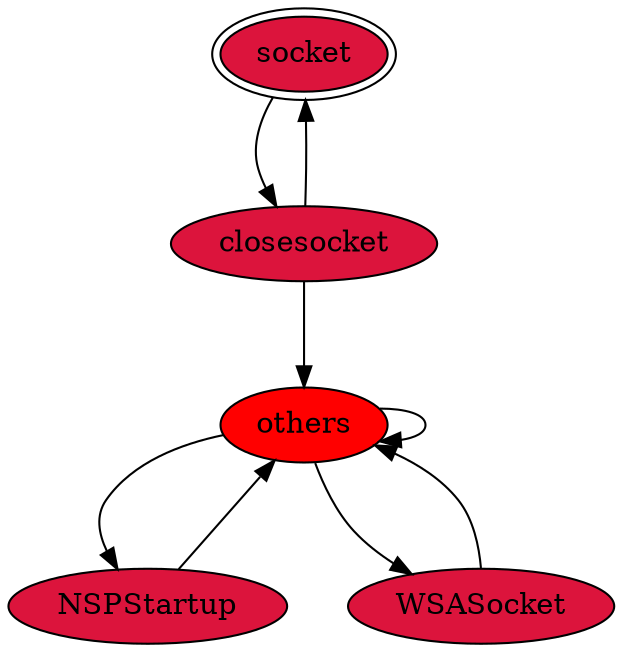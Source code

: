 digraph "./REPORTS/6754/API_PER_CATEGORY/winhttp_send_recv.exe_6304_Windows Sockets (Winsock)_API_per_Category_Transition_Matrix" {
	socket [label=socket fillcolor=crimson peripheries=2 style=filled]
	closesocket [label=closesocket fillcolor=crimson style=filled]
	socket -> closesocket [label=1.0 fontcolor=white]
	closesocket -> socket [label=0.5 fontcolor=white]
	others [label=others fillcolor=red style=filled]
	closesocket -> others [label=0.5 fontcolor=white]
	others -> others [label=0.9944 fontcolor=white]
	NSPStartup [label=NSPStartup fillcolor=crimson style=filled]
	others -> NSPStartup [label=0.0028 fontcolor=white]
	WSASocket [label=WSASocket fillcolor=crimson style=filled]
	others -> WSASocket [label=0.0028 fontcolor=white]
	NSPStartup -> others [label=1.0 fontcolor=white]
	WSASocket -> others [label=1.0 fontcolor=white]
}
